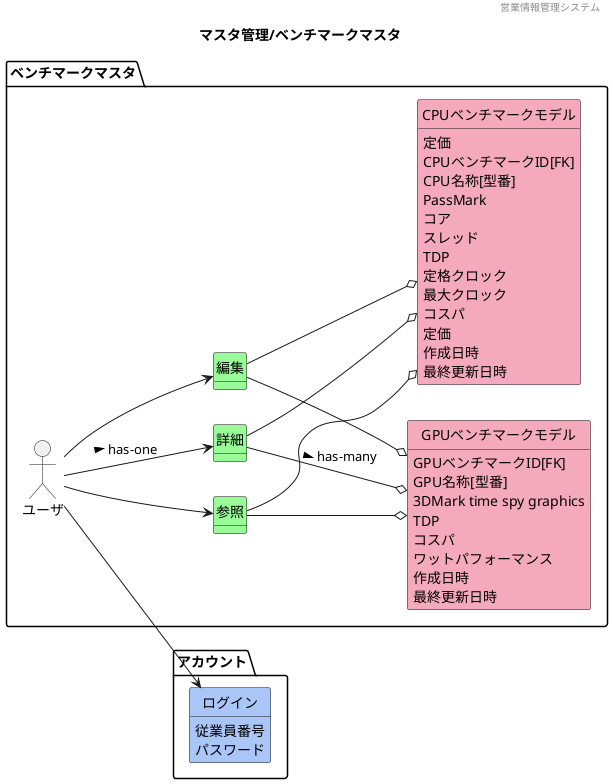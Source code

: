 @startuml images/マスタ管理/ベンチマークマスタ
' ヘッダー
header 営業情報管理システム
' タイトル
title マスタ管理/ベンチマークマスタ
' 
hide circle
' 
hide method
left to right direction

package "アカウント"{
    class "ログイン" #A9C6F6

}

package "ベンチマークマスタ" {
    'ユーザや外部システム
    mix_actor "ユーザ"
    class "詳細" #98fb98
    class "編集" #98fb98
    class "参照" #98fb98
    class "GPUベンチマークモデル" #F5A9BC 
    class "CPUベンチマークモデル" #F5A9BC 
    }

    'モデル同士の関係
    ユーザ --> 参照
    ユーザ --> 編集
    ユーザ --> 詳細 : > has-one
    ユーザ --> ログイン
    参照 --o GPUベンチマークモデル
    編集 --o GPUベンチマークモデル
    詳細 --o GPUベンチマークモデル : > has-many
    参照 --o CPUベンチマークモデル
    編集 --o CPUベンチマークモデル
    詳細 --o CPUベンチマークモデル

    'ドメインクラスの属性
    GPUベンチマークモデル : GPUベンチマークID[FK]
    GPUベンチマークモデル : GPU名称[型番]
    GPUベンチマークモデル : 3DMark time spy graphics
    GPUベンチマークモデル : TDP
    GPUベンチマークモデル : コスパ
    GPUベンチマークモデル : ワットパフォーマンス
    CPUベンチマークモデル : 定価
    GPUベンチマークモデル : 作成日時
    GPUベンチマークモデル : 最終更新日時

    CPUベンチマークモデル : CPUベンチマークID[FK]
    CPUベンチマークモデル : CPU名称[型番]
    CPUベンチマークモデル : PassMark
    CPUベンチマークモデル : コア
    CPUベンチマークモデル : スレッド
    CPUベンチマークモデル : TDP
    CPUベンチマークモデル : 定格クロック
    CPUベンチマークモデル : 最大クロック
    CPUベンチマークモデル : コスパ
    CPUベンチマークモデル : 定価
    CPUベンチマークモデル : 作成日時
    CPUベンチマークモデル : 最終更新日時
    ' 商品情報モデル : ER図の変更点待ち
    ログイン : 従業員番号
    ログイン : パスワード




@enduml